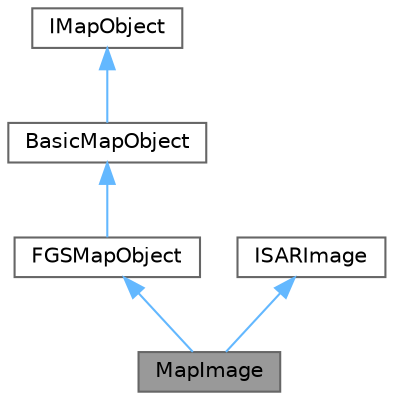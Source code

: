 digraph "MapImage"
{
 // INTERACTIVE_SVG=YES
 // LATEX_PDF_SIZE
  bgcolor="transparent";
  edge [fontname=Helvetica,fontsize=10,labelfontname=Helvetica,labelfontsize=10];
  node [fontname=Helvetica,fontsize=10,shape=box,height=0.2,width=0.4];
  Node1 [id="Node000001",label="MapImage",height=0.2,width=0.4,color="gray40", fillcolor="grey60", style="filled", fontcolor="black",tooltip="Абстрактный класс, описывающий радиолокационное изображение в качестве объекта карты."];
  Node2 -> Node1 [id="edge1_Node000001_Node000002",dir="back",color="steelblue1",style="solid",tooltip=" "];
  Node2 [id="Node000002",label="FGSMapObject",height=0.2,width=0.4,color="gray40", fillcolor="white", style="filled",URL="$d9/dd3/class_quasar_s_d_k_1_1_map_1_1_f_g_s_map_object.html",tooltip="Базовый класс для объектов карты, которые имеют четкую привязку в метрах по размеру."];
  Node3 -> Node2 [id="edge2_Node000002_Node000003",dir="back",color="steelblue1",style="solid",tooltip=" "];
  Node3 [id="Node000003",label="BasicMapObject",height=0.2,width=0.4,color="gray40", fillcolor="white", style="filled",URL="$d7/ddf/class_quasar_s_d_k_1_1_map_1_1_basic_map_object.html",tooltip="Абстрактный класс, реализующий функции интерфейса IMapObject, за исключением масштаба."];
  Node4 -> Node3 [id="edge3_Node000003_Node000004",dir="back",color="steelblue1",style="solid",tooltip=" "];
  Node4 [id="Node000004",label="IMapObject",height=0.2,width=0.4,color="gray40", fillcolor="white", style="filled",URL="$d5/d1e/class_quasar_s_d_k_1_1_map_1_1_i_map_object.html",tooltip="Интерфейс, описывающий абстрактный объект карты."];
  Node5 -> Node1 [id="edge4_Node000001_Node000005",dir="back",color="steelblue1",style="solid",tooltip=" "];
  Node5 [id="Node000005",label="ISARImage",height=0.2,width=0.4,color="gray40", fillcolor="white", style="filled",URL="$d7/d37/class_quasar_s_d_k_1_1_map_1_1_i_s_a_r_image.html",tooltip="Интерфейс, описывающий радиолокационное изображение с РЛС."];
}
